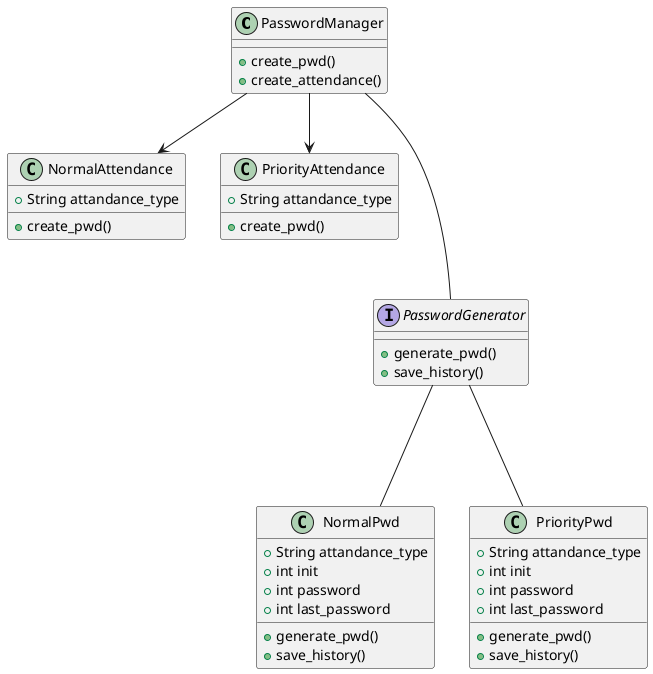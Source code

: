 @startuml Senha

class PasswordManager {
    +create_pwd()
    +create_attendance()
}


class NormalAttendance{
    +String attandance_type
    
    +create_pwd()
}

class PriorityAttendance{
    +String attandance_type
    
    +create_pwd()
}

interface PasswordGenerator{
    +generate_pwd()
    +save_history()
}

class NormalPwd{
    +String attandance_type
    +int init
    +int password
    +int last_password

    +generate_pwd()
    +save_history()
}

class PriorityPwd {
    +String attandance_type
    +int init
    +int password
    +int last_password

    +generate_pwd()
    +save_history()
}

PasswordGenerator --- NormalPwd
PasswordGenerator --- PriorityPwd
PasswordManager --- PasswordGenerator
PasswordManager --> NormalAttendance
PasswordManager --> PriorityAttendance

@enduml
